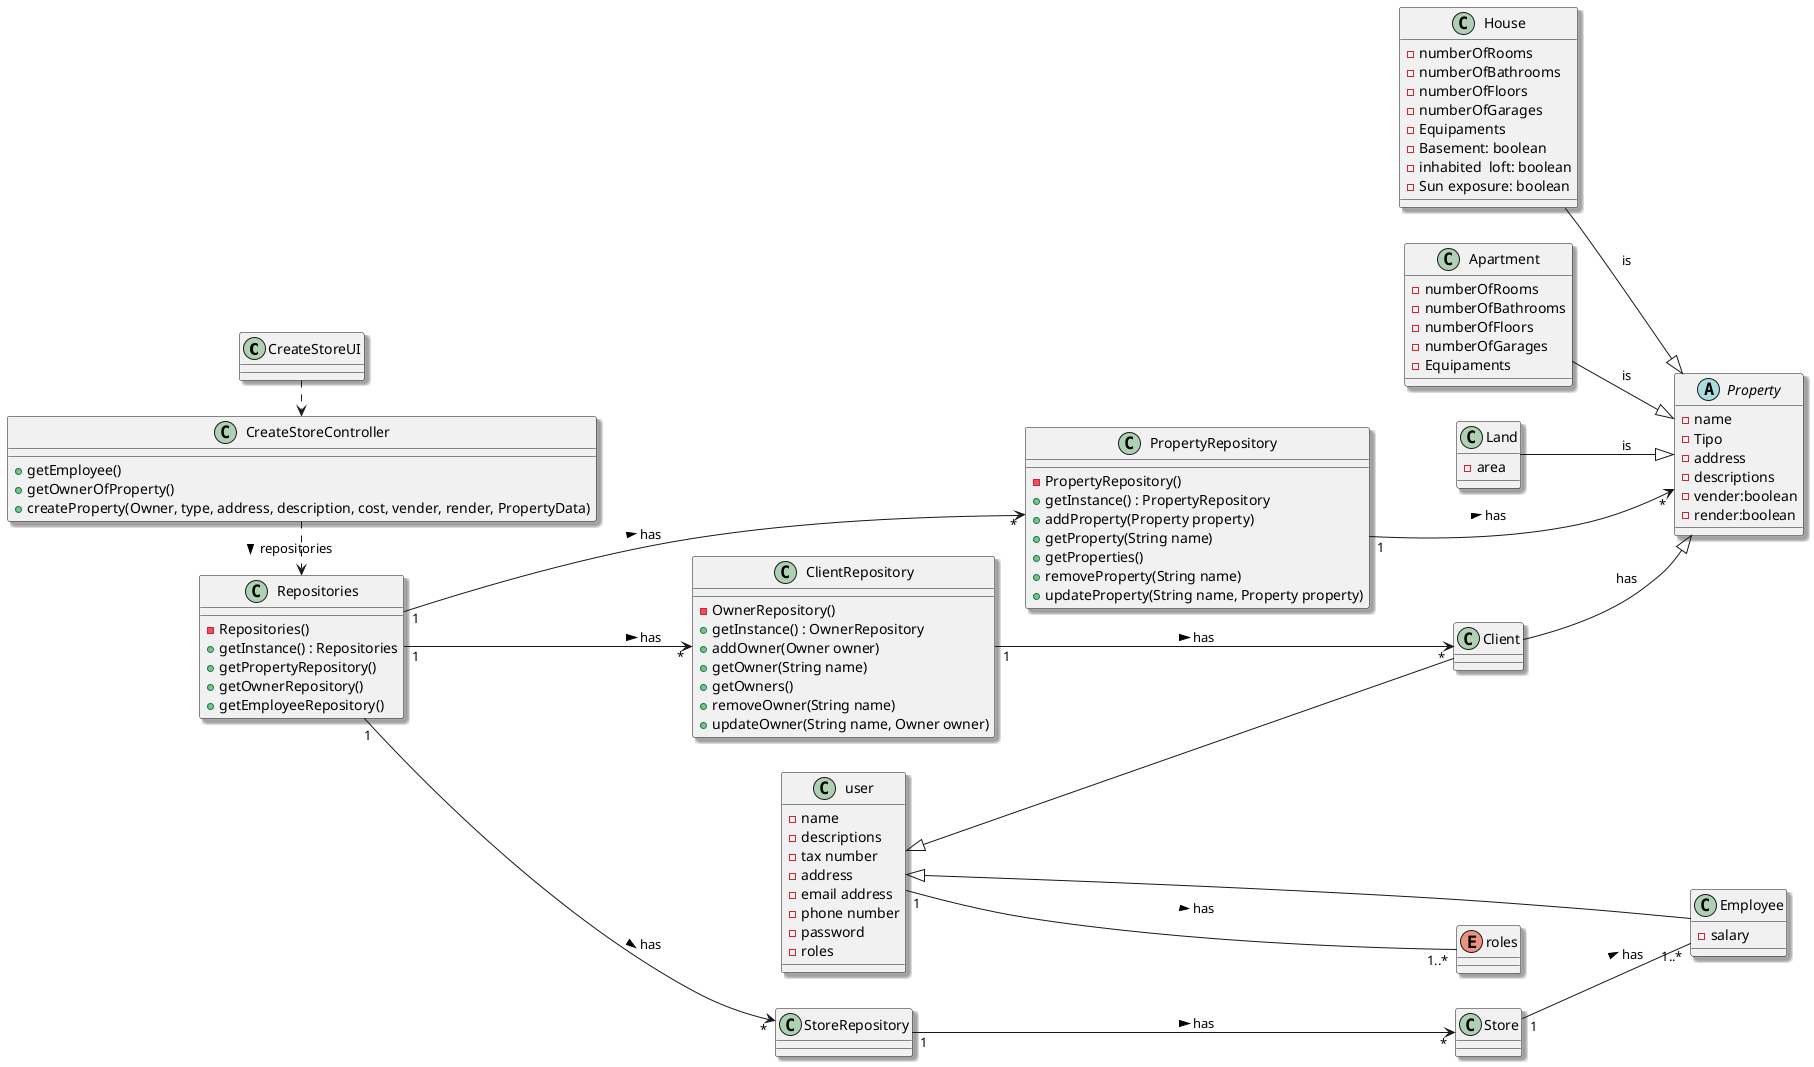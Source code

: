@startuml
'https://plantuml.com/class-diagram
skinparam monochrome false
skinparam packageStyle rectangle
skinparam shadowing true
top to bottom direction
left to right direction

class CreateStoreUI{
}

class CreateStoreController{
   + getEmployee()
   + getOwnerOfProperty()
   + createProperty(Owner, type, address, description, cost, vender, render, PropertyData)
}

class user{
    - name
    - descriptions
    - tax number
    - address
    - email address
    - phone number
    - password
    - roles

}

enum roles{

}

class Client extends user{
}

class Employee extends user{
    -salary
}

abstract class Property {
    - name
    - Tipo
    - address
    - descriptions
    - vender:boolean
    - render:boolean
}

class Repositories {
    - Repositories()
    + getInstance() : Repositories
    + getPropertyRepository()
    + getOwnerRepository()
    + getEmployeeRepository()

}

class PropertyRepository {
    - PropertyRepository()
    + getInstance() : PropertyRepository
    + addProperty(Property property)
    + getProperty(String name)
    + getProperties()
    + removeProperty(String name)
    + updateProperty(String name, Property property)
}

class ClientRepository {
    - OwnerRepository()
    + getInstance() : OwnerRepository
    + addOwner(Owner owner)
    + getOwner(String name)
    + getOwners()
    + removeOwner(String name)
    + updateOwner(String name, Owner owner)
}

class StoreRepository{

}

class House{
    - numberOfRooms
    - numberOfBathrooms
    - numberOfFloors
    - numberOfGarages
    - Equipaments
    - Basement: boolean
    - inhabited  loft: boolean
    - Sun exposure: boolean
}

class Apartment{
    - numberOfRooms
    - numberOfBathrooms
    - numberOfFloors
    - numberOfGarages
    - Equipaments

}
class Land{
    - area
}


CreateStoreUI .> CreateStoreController
CreateStoreController .> Repositories : repositories >
Repositories "1" --> "*" PropertyRepository : has >
Repositories "1" --> "*" ClientRepository : has >
Repositories "1" --> "*" StoreRepository : has >
PropertyRepository "1" --> "*" Property : has >
ClientRepository "1" --> "*" Client : has >
StoreRepository "1" --> "*" Store : has >
Store "1"--"1..*" Employee : has >
user "1"--"1..*" roles : has >
House  --|>  Property  : is
Apartment  --|>  Property : is
Land  --|>  Property : is
Client --|> Property : has


@enduml